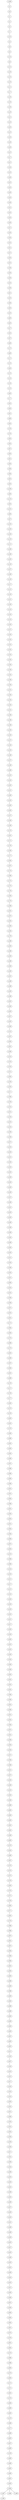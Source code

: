 graph arbol9 {
n_369--n_3
n_3--n_6
n_6--n_1
n_1--n_2
n_2--n_5
n_5--n_7
n_7--n_15
n_15--n_4
n_4--n_8
n_8--n_0
n_0--n_14
n_14--n_9
n_9--n_12
n_12--n_16
n_16--n_13
n_13--n_10
n_10--n_11
n_11--n_17
n_17--n_19
n_19--n_20
n_20--n_29
n_29--n_18
n_18--n_21
n_21--n_24
n_24--n_30
n_30--n_23
n_23--n_33
n_33--n_28
n_28--n_26
n_26--n_22
n_22--n_27
n_27--n_31
n_31--n_34
n_34--n_25
n_25--n_36
n_36--n_32
n_32--n_35
n_35--n_39
n_39--n_44
n_44--n_46
n_46--n_41
n_41--n_45
n_45--n_43
n_43--n_48
n_48--n_37
n_37--n_38
n_38--n_40
n_40--n_42
n_42--n_51
n_51--n_47
n_47--n_50
n_50--n_52
n_52--n_49
n_49--n_59
n_59--n_56
n_56--n_54
n_54--n_58
n_58--n_61
n_61--n_55
n_55--n_69
n_69--n_65
n_65--n_53
n_53--n_60
n_60--n_63
n_63--n_57
n_57--n_62
n_62--n_67
n_67--n_68
n_68--n_72
n_72--n_66
n_66--n_71
n_71--n_70
n_70--n_64
n_64--n_73
n_73--n_74
n_74--n_78
n_78--n_75
n_75--n_80
n_80--n_77
n_77--n_82
n_82--n_84
n_84--n_81
n_81--n_89
n_89--n_94
n_94--n_76
n_76--n_79
n_79--n_83
n_83--n_85
n_85--n_87
n_87--n_90
n_90--n_91
n_91--n_86
n_86--n_88
n_88--n_96
n_96--n_92
n_92--n_93
n_93--n_100
n_100--n_99
n_99--n_115
n_115--n_95
n_95--n_101
n_101--n_98
n_98--n_97
n_97--n_102
n_102--n_103
n_103--n_104
n_104--n_110
n_110--n_111
n_111--n_106
n_106--n_108
n_108--n_105
n_105--n_116
n_116--n_107
n_107--n_109
n_109--n_118
n_118--n_117
n_117--n_112
n_112--n_119
n_119--n_121
n_121--n_128
n_128--n_114
n_114--n_124
n_124--n_113
n_113--n_133
n_133--n_127
n_127--n_120
n_120--n_125
n_125--n_122
n_122--n_132
n_132--n_123
n_123--n_135
n_135--n_130
n_130--n_129
n_129--n_142
n_142--n_136
n_136--n_126
n_126--n_131
n_131--n_140
n_140--n_134
n_134--n_145
n_145--n_141
n_141--n_138
n_138--n_146
n_146--n_139
n_139--n_150
n_150--n_143
n_143--n_147
n_147--n_144
n_144--n_153
n_153--n_148
n_148--n_137
n_137--n_149
n_149--n_166
n_166--n_152
n_152--n_154
n_154--n_162
n_162--n_151
n_151--n_160
n_160--n_155
n_155--n_165
n_165--n_163
n_163--n_157
n_157--n_156
n_156--n_158
n_158--n_173
n_173--n_161
n_161--n_171
n_171--n_176
n_176--n_159
n_159--n_177
n_177--n_164
n_164--n_167
n_167--n_174
n_174--n_168
n_168--n_172
n_172--n_175
n_175--n_178
n_178--n_183
n_183--n_170
n_170--n_169
n_169--n_181
n_181--n_187
n_187--n_182
n_182--n_180
n_180--n_184
n_184--n_179
n_179--n_186
n_186--n_185
n_185--n_196
n_196--n_193
n_193--n_188
n_188--n_200
n_200--n_190
n_190--n_191
n_191--n_189
n_189--n_198
n_198--n_195
n_195--n_199
n_199--n_202
n_202--n_194
n_194--n_203
n_203--n_207
n_207--n_192
n_192--n_209
n_209--n_212
n_212--n_197
n_197--n_204
n_204--n_201
n_201--n_206
n_206--n_214
n_214--n_213
n_213--n_210
n_210--n_211
n_211--n_205
n_205--n_216
n_216--n_220
n_220--n_217
n_217--n_208
n_208--n_218
n_218--n_215
n_215--n_221
n_221--n_219
n_219--n_222
n_222--n_224
n_224--n_226
n_226--n_228
n_228--n_227
n_227--n_223
n_223--n_234
n_234--n_231
n_231--n_235
n_235--n_225
n_225--n_232
n_232--n_229
n_229--n_244
n_244--n_240
n_240--n_236
n_236--n_237
n_237--n_238
n_238--n_241
n_241--n_233
n_233--n_230
n_230--n_246
n_246--n_239
n_239--n_258
n_258--n_245
n_245--n_248
n_248--n_250
n_250--n_243
n_243--n_251
n_251--n_254
n_254--n_249
n_249--n_255
n_255--n_247
n_247--n_260
n_260--n_253
n_253--n_242
n_242--n_259
n_259--n_256
n_256--n_257
n_257--n_252
n_252--n_261
n_261--n_272
n_272--n_265
n_265--n_263
n_263--n_275
n_275--n_268
n_268--n_273
n_273--n_262
n_262--n_269
n_269--n_267
n_267--n_264
n_264--n_281
n_281--n_266
n_266--n_276
n_276--n_271
n_271--n_278
n_278--n_277
n_277--n_285
n_285--n_274
n_274--n_279
n_279--n_283
n_283--n_282
n_282--n_270
n_270--n_280
n_280--n_286
n_286--n_292
n_292--n_284
n_284--n_295
n_295--n_296
n_296--n_287
n_287--n_299
n_299--n_289
n_289--n_290
n_290--n_288
n_288--n_302
n_302--n_297
n_297--n_300
n_300--n_298
n_298--n_291
n_291--n_293
n_293--n_303
n_303--n_301
n_301--n_305
n_305--n_294
n_294--n_308
n_308--n_307
n_307--n_304
n_304--n_313
n_313--n_309
n_309--n_306
n_306--n_314
n_314--n_310
n_310--n_311
n_311--n_317
n_317--n_312
n_312--n_315
n_315--n_334
n_334--n_316
n_316--n_318
n_318--n_325
n_325--n_321
n_321--n_327
n_327--n_320
n_320--n_319
n_319--n_330
n_330--n_322
n_322--n_323
n_323--n_328
n_328--n_324
n_324--n_326
n_326--n_329
n_329--n_333
n_333--n_342
n_342--n_332
n_332--n_335
n_335--n_338
n_338--n_336
n_336--n_352
n_352--n_348
n_348--n_331
n_331--n_345
n_345--n_340
n_340--n_337
n_337--n_341
n_341--n_339
n_339--n_350
n_350--n_344
n_344--n_347
n_347--n_356
n_356--n_346
n_346--n_351
n_351--n_357
n_357--n_343
n_343--n_349
n_349--n_353
n_353--n_355
n_355--n_359
n_359--n_366
n_366--n_365
n_365--n_364
n_364--n_360
n_360--n_361
n_361--n_362
n_362--n_358
n_358--n_363
n_363--n_370
n_370--n_354
n_354--n_368
n_368--n_367
n_367--n_373
n_373--n_374
n_374--n_372
n_372--n_378
n_378--n_383
n_383--n_375
n_375--n_371
n_371--n_379
n_379--n_385
n_385--n_377
n_377--n_382
n_382--n_376
n_376--n_386
n_386--n_388
n_388--n_397
n_397--n_381
n_381--n_387
n_387--n_384
n_384--n_390
n_390--n_380
n_380--n_391
n_391--n_393
n_393--n_395
n_395--n_399
n_399--n_406
n_406--n_396
n_396--n_400
n_400--n_392
n_392--n_398
n_398--n_389
n_389--n_394
n_394--n_408
n_408--n_404
n_404--n_403
n_403--n_401
n_401--n_405
n_405--n_402
n_402--n_411
n_411--n_410
n_410--n_407
n_407--n_416
n_416--n_413
n_413--n_412
n_412--n_417
n_417--n_418
n_418--n_415
n_415--n_414
n_414--n_420
n_420--n_425
n_425--n_421
n_421--n_409
n_409--n_423
n_423--n_422
n_422--n_432
n_432--n_426
n_426--n_419
n_419--n_428
n_428--n_427
n_427--n_431
n_431--n_430
n_430--n_424
n_424--n_438
n_438--n_433
n_433--n_434
n_434--n_442
n_442--n_439
n_439--n_435
n_435--n_436
n_436--n_437
n_437--n_440
n_440--n_444
n_444--n_441
n_441--n_448
n_448--n_446
n_446--n_429
n_429--n_445
n_445--n_447
n_447--n_443
n_443--n_449
n_449--n_453
n_453--n_452
n_452--n_456
n_456--n_454
n_454--n_455
n_455--n_457
n_457--n_450
n_450--n_458
n_458--n_451
n_451--n_459
n_459--n_464
n_464--n_460
n_460--n_462
n_462--n_467
n_467--n_475
n_475--n_479
n_479--n_461
n_461--n_465
n_465--n_470
n_470--n_466
n_466--n_468
n_468--n_463
n_463--n_473
n_473--n_483
n_483--n_472
n_472--n_471
n_471--n_481
n_481--n_474
n_474--n_484
n_484--n_469
n_469--n_485
n_485--n_476
n_476--n_486
n_486--n_477
n_477--n_496
n_496--n_482
n_482--n_487
n_487--n_490
n_490--n_478
n_478--n_480
n_480--n_488
n_488--n_492
n_492--n_489
n_489--n_491
n_491--n_493
n_493--n_494
n_494--n_497
n_494--n_498
n_494--n_499
n_497--n_495
}